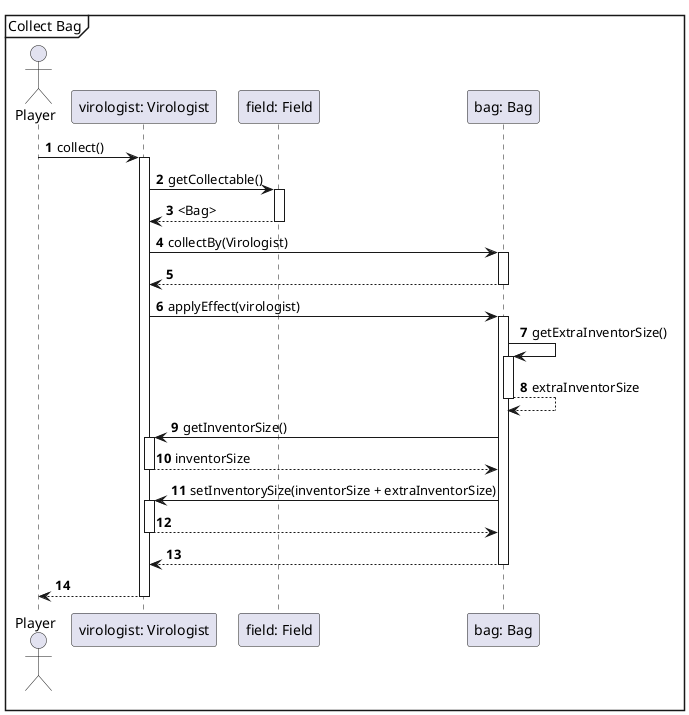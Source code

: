 @startuml
'https://plantuml.com/sequence-diagram

autonumber

mainframe Collect Bag

actor Player

Player -> "virologist: Virologist": collect()
Activate "virologist: Virologist"

"virologist: Virologist" -> "field: Field": getCollectable()
Activate "field: Field"
"field: Field" --> "virologist: Virologist": <Bag>
Deactivate "field: Field"

"virologist: Virologist" -> "bag: Bag": collectBy(Virologist)
Activate "bag: Bag"
"bag: Bag" --> "virologist: Virologist":
Deactivate "bag: Bag"

"virologist: Virologist" -> "bag: Bag"++ : applyEffect(virologist)

'Itt miért kéri le magától a méretét?
"bag: Bag" -> "bag: Bag"++ : getExtraInventorSize()
"bag: Bag" --> "bag: Bag"-- : extraInventorSize

"bag: Bag" -> "virologist: Virologist"++ : getInventorSize()
"virologist: Virologist" --> "bag: Bag"-- : inventorSize

"bag: Bag" -> "virologist: Virologist"++ : setInventorySize(inventorSize + extraInventorSize)
"virologist: Virologist" --> "bag: Bag"--

"bag: Bag" --> "virologist: Virologist"--


"virologist: Virologist" --> Player
Deactivate "virologist: Virologist"

@enduml